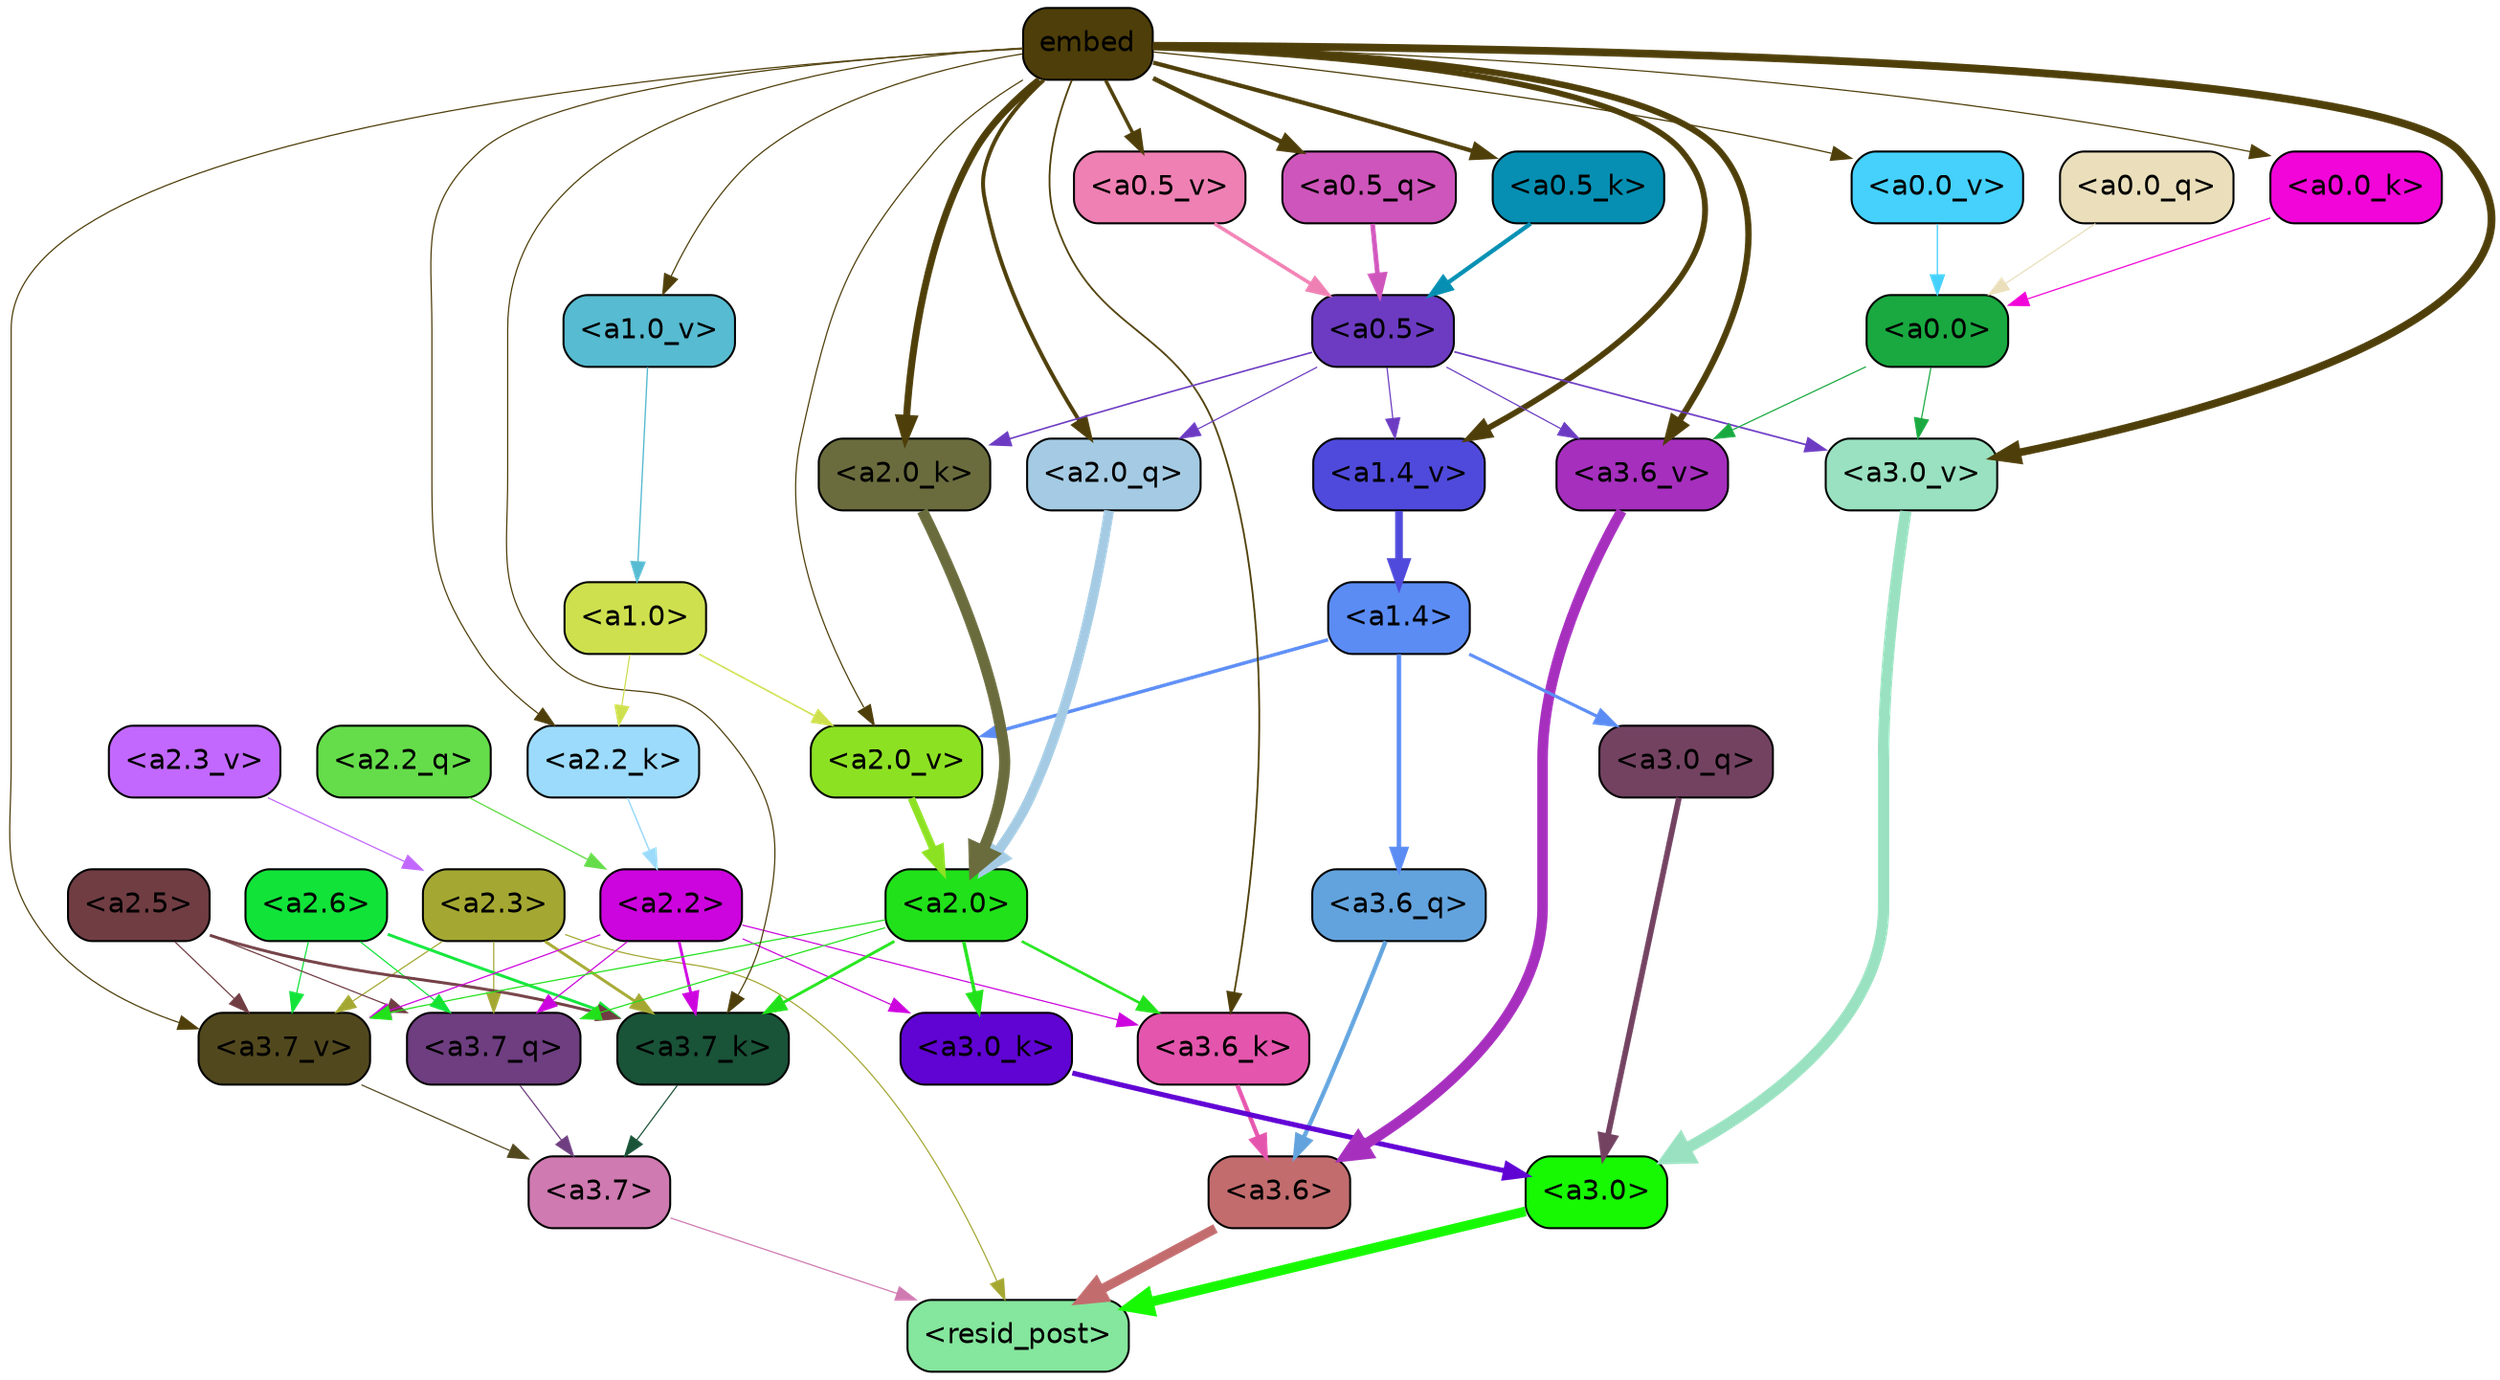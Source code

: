 strict digraph "" {
	graph [bgcolor=transparent,
		layout=dot,
		overlap=false,
		splines=true
	];
	"<a3.7>"	[color=black,
		fillcolor="#cf7ab1",
		fontname=Helvetica,
		shape=box,
		style="filled, rounded"];
	"<resid_post>"	[color=black,
		fillcolor="#85e69d",
		fontname=Helvetica,
		shape=box,
		style="filled, rounded"];
	"<a3.7>" -> "<resid_post>"	[color="#cf7ab1",
		penwidth=0.6];
	"<a3.6>"	[color=black,
		fillcolor="#c26c6e",
		fontname=Helvetica,
		shape=box,
		style="filled, rounded"];
	"<a3.6>" -> "<resid_post>"	[color="#c26c6e",
		penwidth=4.746312499046326];
	"<a3.0>"	[color=black,
		fillcolor="#16f903",
		fontname=Helvetica,
		shape=box,
		style="filled, rounded"];
	"<a3.0>" -> "<resid_post>"	[color="#16f903",
		penwidth=4.896343111991882];
	"<a2.3>"	[color=black,
		fillcolor="#a4a832",
		fontname=Helvetica,
		shape=box,
		style="filled, rounded"];
	"<a2.3>" -> "<resid_post>"	[color="#a4a832",
		penwidth=0.6];
	"<a3.7_q>"	[color=black,
		fillcolor="#6e3e80",
		fontname=Helvetica,
		shape=box,
		style="filled, rounded"];
	"<a2.3>" -> "<a3.7_q>"	[color="#a4a832",
		penwidth=0.6];
	"<a3.7_k>"	[color=black,
		fillcolor="#195338",
		fontname=Helvetica,
		shape=box,
		style="filled, rounded"];
	"<a2.3>" -> "<a3.7_k>"	[color="#a4a832",
		penwidth=1.467104621231556];
	"<a3.7_v>"	[color=black,
		fillcolor="#52481e",
		fontname=Helvetica,
		shape=box,
		style="filled, rounded"];
	"<a2.3>" -> "<a3.7_v>"	[color="#a4a832",
		penwidth=0.6];
	"<a3.7_q>" -> "<a3.7>"	[color="#6e3e80",
		penwidth=0.6];
	"<a3.6_q>"	[color=black,
		fillcolor="#62a3dd",
		fontname=Helvetica,
		shape=box,
		style="filled, rounded"];
	"<a3.6_q>" -> "<a3.6>"	[color="#62a3dd",
		penwidth=2.160832464694977];
	"<a3.0_q>"	[color=black,
		fillcolor="#734261",
		fontname=Helvetica,
		shape=box,
		style="filled, rounded"];
	"<a3.0_q>" -> "<a3.0>"	[color="#734261",
		penwidth=2.870753765106201];
	"<a3.7_k>" -> "<a3.7>"	[color="#195338",
		penwidth=0.6];
	"<a3.6_k>"	[color=black,
		fillcolor="#e455ad",
		fontname=Helvetica,
		shape=box,
		style="filled, rounded"];
	"<a3.6_k>" -> "<a3.6>"	[color="#e455ad",
		penwidth=2.13908451795578];
	"<a3.0_k>"	[color=black,
		fillcolor="#5f04d2",
		fontname=Helvetica,
		shape=box,
		style="filled, rounded"];
	"<a3.0_k>" -> "<a3.0>"	[color="#5f04d2",
		penwidth=2.520303964614868];
	"<a3.7_v>" -> "<a3.7>"	[color="#52481e",
		penwidth=0.6];
	"<a3.6_v>"	[color=black,
		fillcolor="#a62fbe",
		fontname=Helvetica,
		shape=box,
		style="filled, rounded"];
	"<a3.6_v>" -> "<a3.6>"	[color="#a62fbe",
		penwidth=5.297133803367615];
	"<a3.0_v>"	[color=black,
		fillcolor="#99e1c0",
		fontname=Helvetica,
		shape=box,
		style="filled, rounded"];
	"<a3.0_v>" -> "<a3.0>"	[color="#99e1c0",
		penwidth=5.680712580680847];
	"<a2.6>"	[color=black,
		fillcolor="#11e339",
		fontname=Helvetica,
		shape=box,
		style="filled, rounded"];
	"<a2.6>" -> "<a3.7_q>"	[color="#11e339",
		penwidth=0.6];
	"<a2.6>" -> "<a3.7_k>"	[color="#11e339",
		penwidth=1.4453159049153328];
	"<a2.6>" -> "<a3.7_v>"	[color="#11e339",
		penwidth=0.6];
	"<a2.5>"	[color=black,
		fillcolor="#703d43",
		fontname=Helvetica,
		shape=box,
		style="filled, rounded"];
	"<a2.5>" -> "<a3.7_q>"	[color="#703d43",
		penwidth=0.6];
	"<a2.5>" -> "<a3.7_k>"	[color="#703d43",
		penwidth=1.4526091292500496];
	"<a2.5>" -> "<a3.7_v>"	[color="#703d43",
		penwidth=0.6];
	"<a2.2>"	[color=black,
		fillcolor="#cc04dd",
		fontname=Helvetica,
		shape=box,
		style="filled, rounded"];
	"<a2.2>" -> "<a3.7_q>"	[color="#cc04dd",
		penwidth=0.6];
	"<a2.2>" -> "<a3.7_k>"	[color="#cc04dd",
		penwidth=1.4310357049107552];
	"<a2.2>" -> "<a3.6_k>"	[color="#cc04dd",
		penwidth=0.6];
	"<a2.2>" -> "<a3.0_k>"	[color="#cc04dd",
		penwidth=0.6];
	"<a2.2>" -> "<a3.7_v>"	[color="#cc04dd",
		penwidth=0.6];
	"<a2.0>"	[color=black,
		fillcolor="#21e11a",
		fontname=Helvetica,
		shape=box,
		style="filled, rounded"];
	"<a2.0>" -> "<a3.7_q>"	[color="#21e11a",
		penwidth=0.6];
	"<a2.0>" -> "<a3.7_k>"	[color="#21e11a",
		penwidth=1.4314699843525887];
	"<a2.0>" -> "<a3.6_k>"	[color="#21e11a",
		penwidth=1.2950235605239868];
	"<a2.0>" -> "<a3.0_k>"	[color="#21e11a",
		penwidth=1.712992787361145];
	"<a2.0>" -> "<a3.7_v>"	[color="#21e11a",
		penwidth=0.6];
	"<a1.4>"	[color=black,
		fillcolor="#5b8cf4",
		fontname=Helvetica,
		shape=box,
		style="filled, rounded"];
	"<a1.4>" -> "<a3.6_q>"	[color="#5b8cf4",
		penwidth=2.2719132900238037];
	"<a1.4>" -> "<a3.0_q>"	[color="#5b8cf4",
		penwidth=1.5932877659797668];
	"<a2.0_v>"	[color=black,
		fillcolor="#8de123",
		fontname=Helvetica,
		shape=box,
		style="filled, rounded"];
	"<a1.4>" -> "<a2.0_v>"	[color="#5b8cf4",
		penwidth=1.7291951477527618];
	embed	[color=black,
		fillcolor="#4e3e09",
		fontname=Helvetica,
		shape=box,
		style="filled, rounded"];
	embed -> "<a3.7_k>"	[color="#4e3e09",
		penwidth=0.6];
	embed -> "<a3.6_k>"	[color="#4e3e09",
		penwidth=0.891706109046936];
	embed -> "<a3.7_v>"	[color="#4e3e09",
		penwidth=0.6];
	embed -> "<a3.6_v>"	[color="#4e3e09",
		penwidth=3.1766927242279053];
	embed -> "<a3.0_v>"	[color="#4e3e09",
		penwidth=3.9005755856633186];
	"<a2.0_q>"	[color=black,
		fillcolor="#a4cbe3",
		fontname=Helvetica,
		shape=box,
		style="filled, rounded"];
	embed -> "<a2.0_q>"	[color="#4e3e09",
		penwidth=1.9666987657546997];
	"<a2.2_k>"	[color=black,
		fillcolor="#9cdbfb",
		fontname=Helvetica,
		shape=box,
		style="filled, rounded"];
	embed -> "<a2.2_k>"	[color="#4e3e09",
		penwidth=0.6];
	"<a2.0_k>"	[color=black,
		fillcolor="#6a6c3d",
		fontname=Helvetica,
		shape=box,
		style="filled, rounded"];
	embed -> "<a2.0_k>"	[color="#4e3e09",
		penwidth=3.5067105293273926];
	embed -> "<a2.0_v>"	[color="#4e3e09",
		penwidth=0.6];
	"<a1.4_v>"	[color=black,
		fillcolor="#4f4adb",
		fontname=Helvetica,
		shape=box,
		style="filled, rounded"];
	embed -> "<a1.4_v>"	[color="#4e3e09",
		penwidth=2.921818971633911];
	"<a1.0_v>"	[color=black,
		fillcolor="#57bbd1",
		fontname=Helvetica,
		shape=box,
		style="filled, rounded"];
	embed -> "<a1.0_v>"	[color="#4e3e09",
		penwidth=0.6];
	"<a0.5_q>"	[color=black,
		fillcolor="#ce55bb",
		fontname=Helvetica,
		shape=box,
		style="filled, rounded"];
	embed -> "<a0.5_q>"	[color="#4e3e09",
		penwidth=2.3498703241348267];
	"<a0.5_k>"	[color=black,
		fillcolor="#068fb2",
		fontname=Helvetica,
		shape=box,
		style="filled, rounded"];
	embed -> "<a0.5_k>"	[color="#4e3e09",
		penwidth=2.1505026817321777];
	"<a0.0_k>"	[color=black,
		fillcolor="#f105d8",
		fontname=Helvetica,
		shape=box,
		style="filled, rounded"];
	embed -> "<a0.0_k>"	[color="#4e3e09",
		penwidth=0.6];
	"<a0.5_v>"	[color=black,
		fillcolor="#ef80b3",
		fontname=Helvetica,
		shape=box,
		style="filled, rounded"];
	embed -> "<a0.5_v>"	[color="#4e3e09",
		penwidth=1.7693885564804077];
	"<a0.0_v>"	[color=black,
		fillcolor="#45d1fc",
		fontname=Helvetica,
		shape=box,
		style="filled, rounded"];
	embed -> "<a0.0_v>"	[color="#4e3e09",
		penwidth=0.6300246715545654];
	"<a0.5>"	[color=black,
		fillcolor="#6c3bc2",
		fontname=Helvetica,
		shape=box,
		style="filled, rounded"];
	"<a0.5>" -> "<a3.6_v>"	[color="#6c3bc2",
		penwidth=0.6];
	"<a0.5>" -> "<a3.0_v>"	[color="#6c3bc2",
		penwidth=0.8493617177009583];
	"<a0.5>" -> "<a2.0_q>"	[color="#6c3bc2",
		penwidth=0.6];
	"<a0.5>" -> "<a2.0_k>"	[color="#6c3bc2",
		penwidth=0.7897228002548218];
	"<a0.5>" -> "<a1.4_v>"	[color="#6c3bc2",
		penwidth=0.6];
	"<a0.0>"	[color=black,
		fillcolor="#19a940",
		fontname=Helvetica,
		shape=box,
		style="filled, rounded"];
	"<a0.0>" -> "<a3.6_v>"	[color="#19a940",
		penwidth=0.6];
	"<a0.0>" -> "<a3.0_v>"	[color="#19a940",
		penwidth=0.6];
	"<a2.2_q>"	[color=black,
		fillcolor="#65dd4a",
		fontname=Helvetica,
		shape=box,
		style="filled, rounded"];
	"<a2.2_q>" -> "<a2.2>"	[color="#65dd4a",
		penwidth=0.6677633281797171];
	"<a2.0_q>" -> "<a2.0>"	[color="#a4cbe3",
		penwidth=4.966194009408355];
	"<a2.2_k>" -> "<a2.2>"	[color="#9cdbfb",
		penwidth=0.7399393804371357];
	"<a2.0_k>" -> "<a2.0>"	[color="#6a6c3d",
		penwidth=5.5817058570683];
	"<a2.3_v>"	[color=black,
		fillcolor="#c268ff",
		fontname=Helvetica,
		shape=box,
		style="filled, rounded"];
	"<a2.3_v>" -> "<a2.3>"	[color="#c268ff",
		penwidth=0.6];
	"<a2.0_v>" -> "<a2.0>"	[color="#8de123",
		penwidth=3.7102378383278847];
	"<a1.0>"	[color=black,
		fillcolor="#cee04e",
		fontname=Helvetica,
		shape=box,
		style="filled, rounded"];
	"<a1.0>" -> "<a2.2_k>"	[color="#cee04e",
		penwidth=0.6];
	"<a1.0>" -> "<a2.0_v>"	[color="#cee04e",
		penwidth=0.7823128998279572];
	"<a1.4_v>" -> "<a1.4>"	[color="#4f4adb",
		penwidth=3.84571635723114];
	"<a1.0_v>" -> "<a1.0>"	[color="#57bbd1",
		penwidth=0.6638844013214111];
	"<a0.5_q>" -> "<a0.5>"	[color="#ce55bb",
		penwidth=2.3498679399490356];
	"<a0.0_q>"	[color=black,
		fillcolor="#eadfba",
		fontname=Helvetica,
		shape=box,
		style="filled, rounded"];
	"<a0.0_q>" -> "<a0.0>"	[color="#eadfba",
		penwidth=0.6];
	"<a0.5_k>" -> "<a0.5>"	[color="#068fb2",
		penwidth=2.1505037546157837];
	"<a0.0_k>" -> "<a0.0>"	[color="#f105d8",
		penwidth=0.6];
	"<a0.5_v>" -> "<a0.5>"	[color="#ef80b3",
		penwidth=1.769389271736145];
	"<a0.0_v>" -> "<a0.0>"	[color="#45d1fc",
		penwidth=0.6300240755081177];
}
